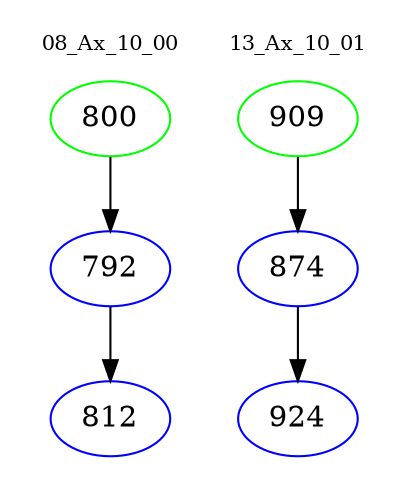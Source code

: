 digraph{
subgraph cluster_0 {
color = white
label = "08_Ax_10_00";
fontsize=10;
T0_800 [label="800", color="green"]
T0_800 -> T0_792 [color="black"]
T0_792 [label="792", color="blue"]
T0_792 -> T0_812 [color="black"]
T0_812 [label="812", color="blue"]
}
subgraph cluster_1 {
color = white
label = "13_Ax_10_01";
fontsize=10;
T1_909 [label="909", color="green"]
T1_909 -> T1_874 [color="black"]
T1_874 [label="874", color="blue"]
T1_874 -> T1_924 [color="black"]
T1_924 [label="924", color="blue"]
}
}
